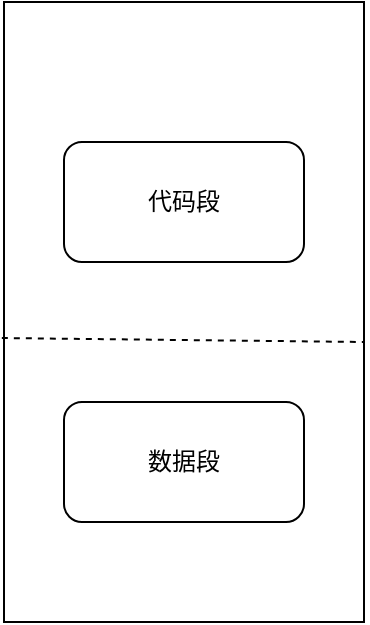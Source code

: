 <mxfile version="20.6.0" type="device"><diagram id="QQaal6yvaZxwv14hsaFP" name="第 1 页"><mxGraphModel dx="798" dy="515" grid="1" gridSize="10" guides="1" tooltips="1" connect="1" arrows="1" fold="1" page="1" pageScale="1" pageWidth="827" pageHeight="1169" math="0" shadow="0"><root><mxCell id="0"/><mxCell id="1" parent="0"/><mxCell id="Zl7VYjZCgGAC8hOCB623-2" value="" style="rounded=0;whiteSpace=wrap;html=1;" vertex="1" parent="1"><mxGeometry x="170" y="90" width="180" height="310" as="geometry"/></mxCell><mxCell id="Zl7VYjZCgGAC8hOCB623-3" value="代码段" style="rounded=1;whiteSpace=wrap;html=1;" vertex="1" parent="1"><mxGeometry x="200" y="160" width="120" height="60" as="geometry"/></mxCell><mxCell id="Zl7VYjZCgGAC8hOCB623-4" value="数据段" style="rounded=1;whiteSpace=wrap;html=1;" vertex="1" parent="1"><mxGeometry x="200" y="290" width="120" height="60" as="geometry"/></mxCell><mxCell id="Zl7VYjZCgGAC8hOCB623-7" value="" style="endArrow=none;dashed=1;html=1;rounded=0;exitX=-0.006;exitY=0.542;exitDx=0;exitDy=0;exitPerimeter=0;" edge="1" parent="1" source="Zl7VYjZCgGAC8hOCB623-2"><mxGeometry width="50" height="50" relative="1" as="geometry"><mxPoint x="390" y="310" as="sourcePoint"/><mxPoint x="350" y="260" as="targetPoint"/></mxGeometry></mxCell></root></mxGraphModel></diagram></mxfile>